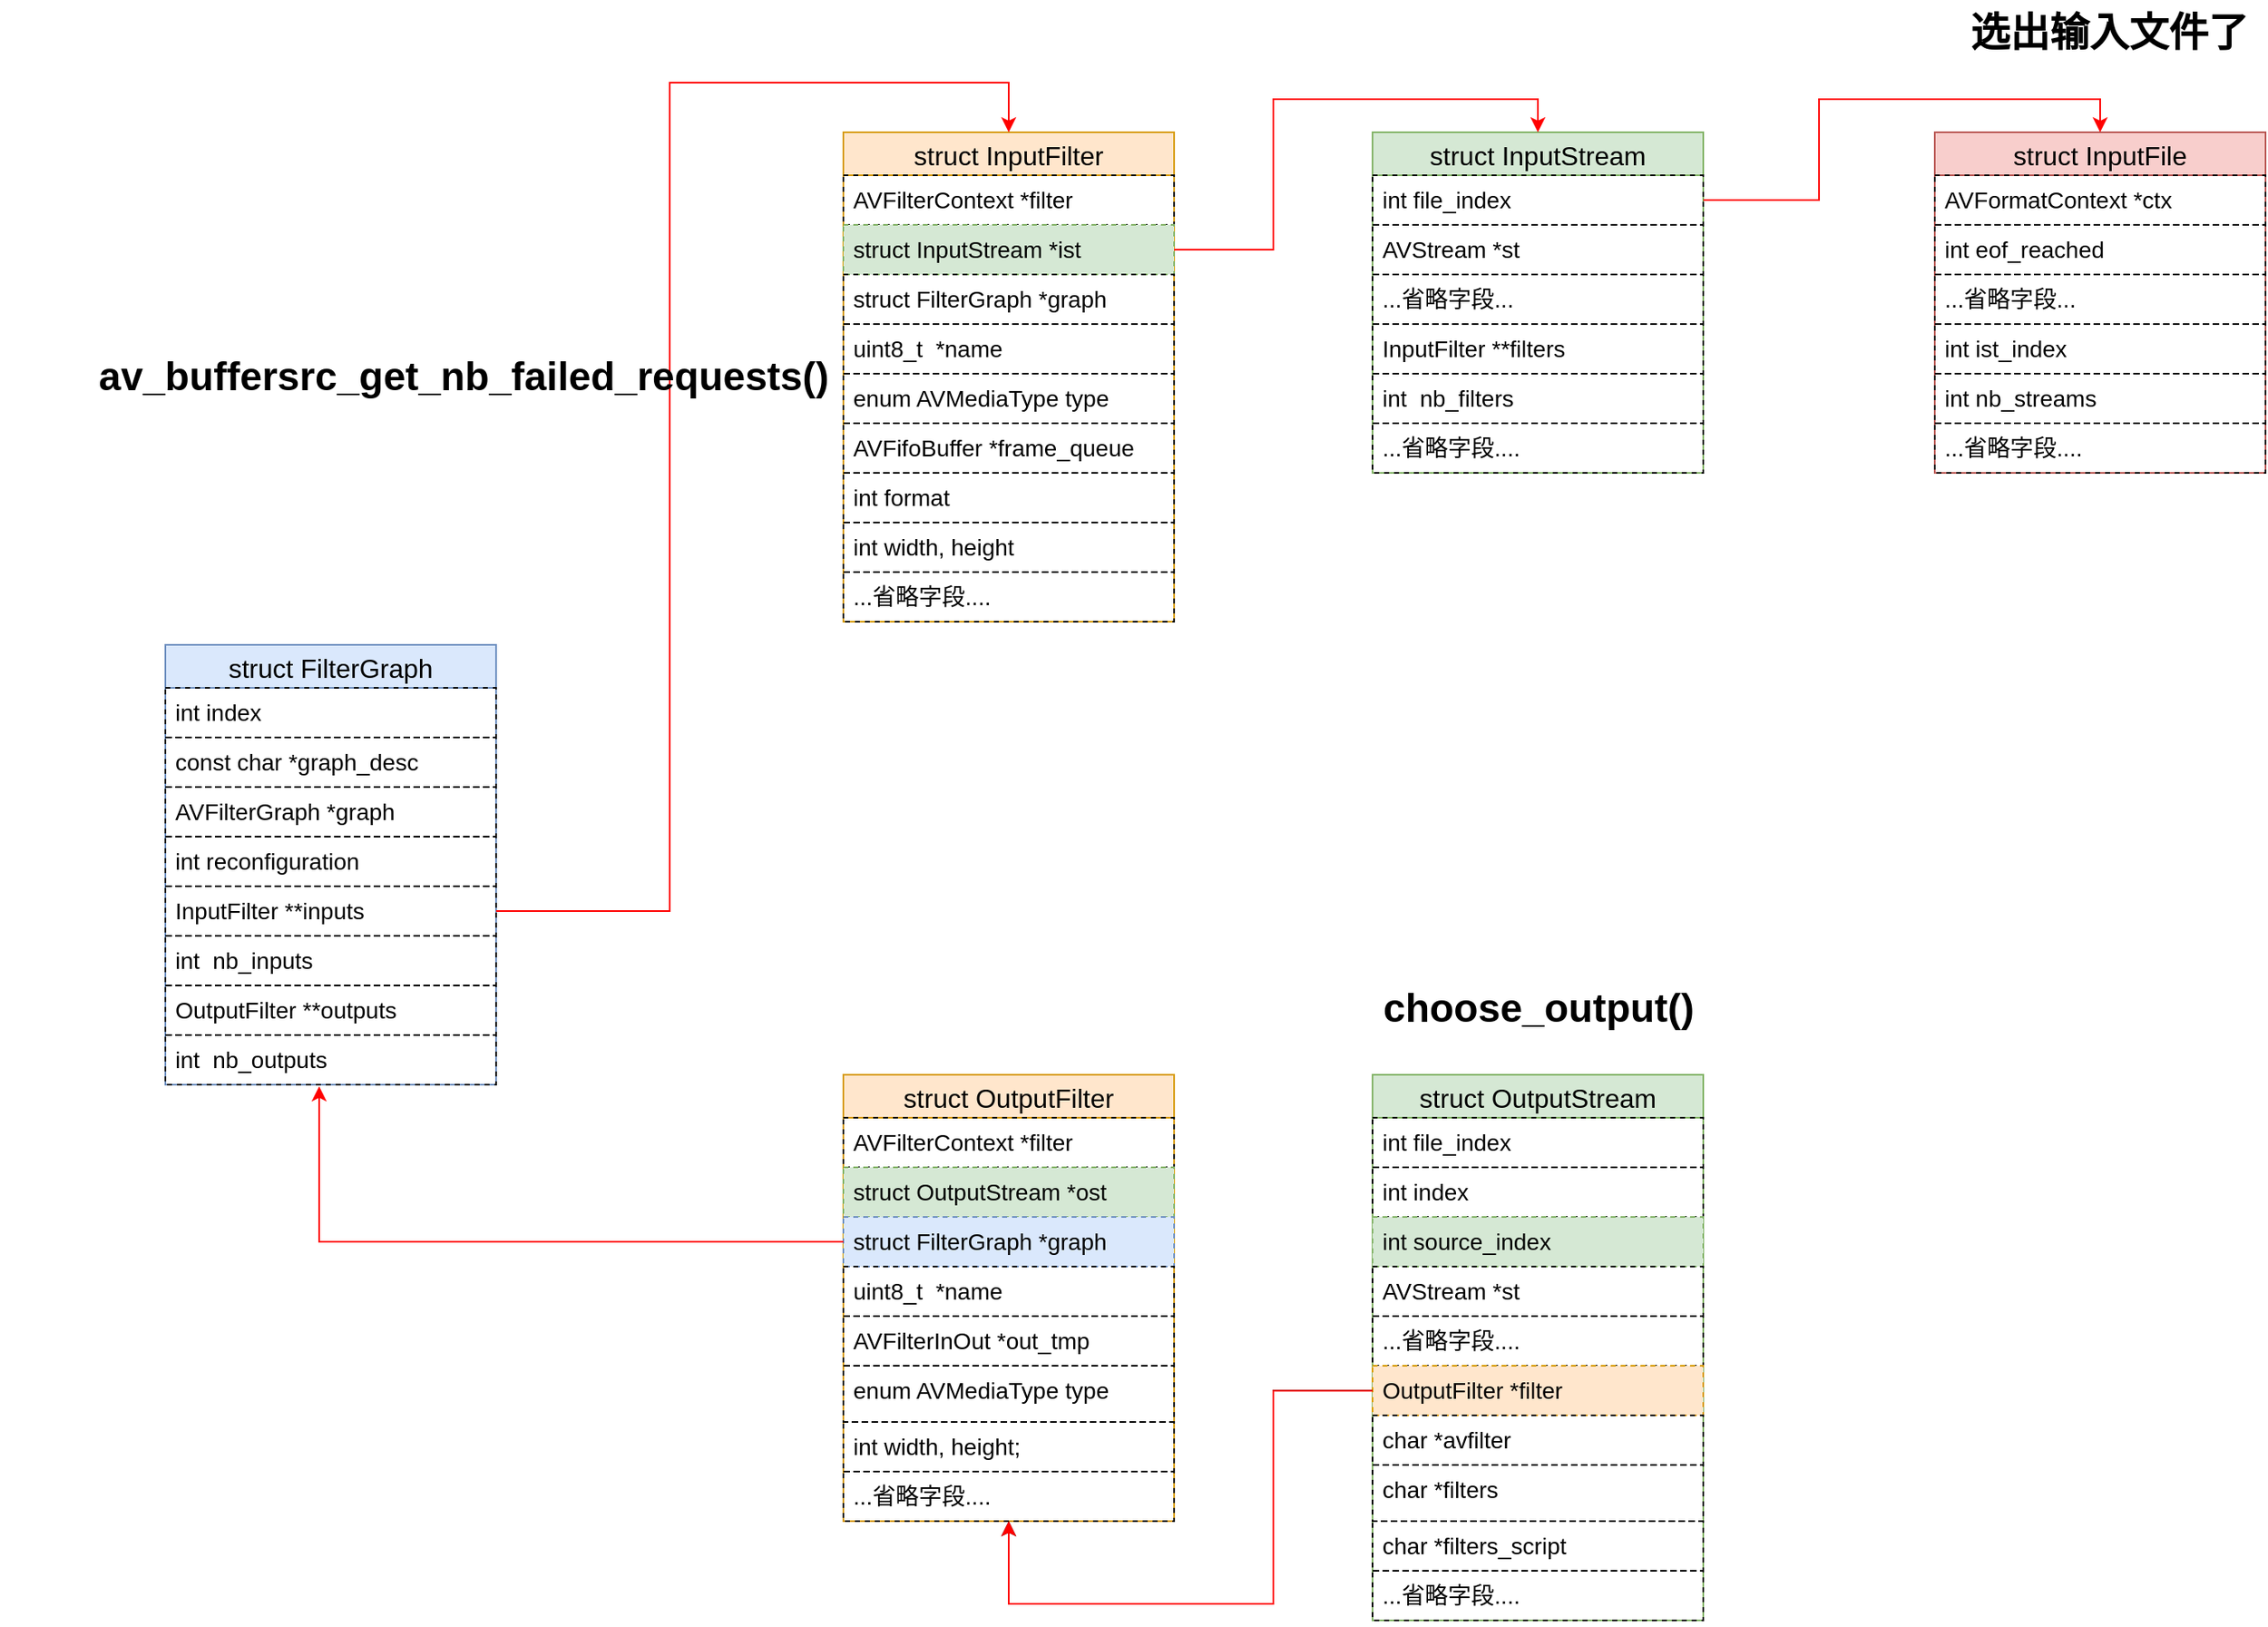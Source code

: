 <mxfile version="20.2.3" type="device"><diagram id="CCSkUD4YMc4SreTmyc2y" name="第 1 页"><mxGraphModel dx="1520" dy="2034" grid="1" gridSize="10" guides="1" tooltips="1" connect="1" arrows="1" fold="1" page="1" pageScale="1" pageWidth="827" pageHeight="1169" math="0" shadow="0"><root><mxCell id="0"/><mxCell id="1" parent="0"/><mxCell id="fyDznYu2upmtHlqrGjxY-17" style="edgeStyle=orthogonalEdgeStyle;rounded=0;orthogonalLoop=1;jettySize=auto;html=1;fontSize=14;" parent="1" edge="1"><mxGeometry relative="1" as="geometry"><mxPoint x="410" y="560" as="sourcePoint"/></mxGeometry></mxCell><mxCell id="fyDznYu2upmtHlqrGjxY-18" style="edgeStyle=orthogonalEdgeStyle;rounded=0;orthogonalLoop=1;jettySize=auto;html=1;fontSize=14;" parent="1" edge="1"><mxGeometry relative="1" as="geometry"><mxPoint x="410" y="686" as="sourcePoint"/></mxGeometry></mxCell><mxCell id="fyDznYu2upmtHlqrGjxY-19" style="edgeStyle=orthogonalEdgeStyle;rounded=0;orthogonalLoop=1;jettySize=auto;html=1;fontSize=14;" parent="1" edge="1"><mxGeometry relative="1" as="geometry"><mxPoint x="410" y="790" as="sourcePoint"/></mxGeometry></mxCell><mxCell id="8_6qjG8QRdry3MQpdeZb-2" value="struct FilterGraph" style="swimlane;fontStyle=0;childLayout=stackLayout;horizontal=1;startSize=26;horizontalStack=0;resizeParent=1;resizeParentMax=0;resizeLast=0;collapsible=1;marginBottom=0;align=center;fontSize=16;strokeColor=#6c8ebf;fillColor=#dae8fc;fillStyle=auto;rounded=0;shadow=0;glass=0;sketch=0;swimlaneFillColor=none;" parent="1" vertex="1"><mxGeometry x="140" y="310" width="200" height="266" as="geometry"><mxRectangle x="140" y="310" width="160" height="30" as="alternateBounds"/></mxGeometry></mxCell><mxCell id="8_6qjG8QRdry3MQpdeZb-4" value="int index" style="text;strokeColor=default;fillColor=none;spacingLeft=4;spacingRight=4;overflow=hidden;rotatable=0;points=[[0,0.5],[1,0.5]];portConstraint=eastwest;fontSize=14;labelBackgroundColor=none;labelBorderColor=none;dashed=1;" parent="8_6qjG8QRdry3MQpdeZb-2" vertex="1"><mxGeometry y="26" width="200" height="30" as="geometry"/></mxCell><mxCell id="8_6qjG8QRdry3MQpdeZb-5" value="const char *graph_desc" style="text;strokeColor=default;fillColor=none;spacingLeft=4;spacingRight=4;overflow=hidden;rotatable=0;points=[[0,0.5],[1,0.5]];portConstraint=eastwest;fontSize=14;dashed=1;" parent="8_6qjG8QRdry3MQpdeZb-2" vertex="1"><mxGeometry y="56" width="200" height="30" as="geometry"/></mxCell><mxCell id="8_6qjG8QRdry3MQpdeZb-6" value="AVFilterGraph *graph" style="text;strokeColor=default;fillColor=none;spacingLeft=4;spacingRight=4;overflow=hidden;rotatable=0;points=[[0,0.5],[1,0.5]];portConstraint=eastwest;fontSize=14;dashed=1;" parent="8_6qjG8QRdry3MQpdeZb-2" vertex="1"><mxGeometry y="86" width="200" height="30" as="geometry"/></mxCell><mxCell id="8_6qjG8QRdry3MQpdeZb-7" value="int reconfiguration" style="text;strokeColor=default;fillColor=none;spacingLeft=4;spacingRight=4;overflow=hidden;rotatable=0;points=[[0,0.5],[1,0.5]];portConstraint=eastwest;fontSize=14;dashed=1;" parent="8_6qjG8QRdry3MQpdeZb-2" vertex="1"><mxGeometry y="116" width="200" height="30" as="geometry"/></mxCell><mxCell id="8_6qjG8QRdry3MQpdeZb-8" value="InputFilter **inputs" style="text;strokeColor=default;fillColor=none;spacingLeft=4;spacingRight=4;overflow=hidden;rotatable=0;points=[[0,0.5],[1,0.5]];portConstraint=eastwest;fontSize=14;dashed=1;" parent="8_6qjG8QRdry3MQpdeZb-2" vertex="1"><mxGeometry y="146" width="200" height="30" as="geometry"/></mxCell><mxCell id="8_6qjG8QRdry3MQpdeZb-9" value="int  nb_inputs" style="text;strokeColor=default;fillColor=none;spacingLeft=4;spacingRight=4;overflow=hidden;rotatable=0;points=[[0,0.5],[1,0.5]];portConstraint=eastwest;fontSize=14;dashed=1;" parent="8_6qjG8QRdry3MQpdeZb-2" vertex="1"><mxGeometry y="176" width="200" height="30" as="geometry"/></mxCell><mxCell id="8_6qjG8QRdry3MQpdeZb-12" value="OutputFilter **outputs" style="text;strokeColor=default;fillColor=none;spacingLeft=4;spacingRight=4;overflow=hidden;rotatable=0;points=[[0,0.5],[1,0.5]];portConstraint=eastwest;fontSize=14;dashed=1;" parent="8_6qjG8QRdry3MQpdeZb-2" vertex="1"><mxGeometry y="206" width="200" height="30" as="geometry"/></mxCell><mxCell id="8_6qjG8QRdry3MQpdeZb-23" value="int  nb_outputs" style="text;strokeColor=default;fillColor=none;spacingLeft=4;spacingRight=4;overflow=hidden;rotatable=0;points=[[0,0.5],[1,0.5]];portConstraint=eastwest;fontSize=14;dashed=1;" parent="8_6qjG8QRdry3MQpdeZb-2" vertex="1"><mxGeometry y="236" width="200" height="30" as="geometry"/></mxCell><mxCell id="8_6qjG8QRdry3MQpdeZb-24" value="struct InputFilter" style="swimlane;fontStyle=0;childLayout=stackLayout;horizontal=1;startSize=26;horizontalStack=0;resizeParent=1;resizeParentMax=0;resizeLast=0;collapsible=1;marginBottom=0;align=center;fontSize=16;strokeColor=#d79b00;fillColor=#ffe6cc;fillStyle=auto;rounded=0;shadow=0;glass=0;sketch=0;gradientColor=none;swimlaneFillColor=none;" parent="1" vertex="1"><mxGeometry x="550" width="200" height="296" as="geometry"><mxRectangle x="140" y="310" width="160" height="30" as="alternateBounds"/></mxGeometry></mxCell><mxCell id="8_6qjG8QRdry3MQpdeZb-25" value="AVFilterContext *filter" style="text;strokeColor=default;fillColor=none;spacingLeft=4;spacingRight=4;overflow=hidden;rotatable=0;points=[[0,0.5],[1,0.5]];portConstraint=eastwest;fontSize=14;labelBackgroundColor=none;labelBorderColor=none;dashed=1;" parent="8_6qjG8QRdry3MQpdeZb-24" vertex="1"><mxGeometry y="26" width="200" height="30" as="geometry"/></mxCell><mxCell id="8_6qjG8QRdry3MQpdeZb-33" value="struct InputStream *ist" style="text;strokeColor=#82b366;fillColor=#d5e8d4;spacingLeft=4;spacingRight=4;overflow=hidden;rotatable=0;points=[[0,0.5],[1,0.5]];portConstraint=eastwest;fontSize=14;labelBackgroundColor=none;labelBorderColor=none;dashed=1;" parent="8_6qjG8QRdry3MQpdeZb-24" vertex="1"><mxGeometry y="56" width="200" height="30" as="geometry"/></mxCell><mxCell id="8_6qjG8QRdry3MQpdeZb-34" value="struct FilterGraph *graph" style="text;strokeColor=default;fillColor=none;spacingLeft=4;spacingRight=4;overflow=hidden;rotatable=0;points=[[0,0.5],[1,0.5]];portConstraint=eastwest;fontSize=14;labelBackgroundColor=none;labelBorderColor=none;dashed=1;" parent="8_6qjG8QRdry3MQpdeZb-24" vertex="1"><mxGeometry y="86" width="200" height="30" as="geometry"/></mxCell><mxCell id="8_6qjG8QRdry3MQpdeZb-35" value="uint8_t  *name" style="text;strokeColor=default;fillColor=none;spacingLeft=4;spacingRight=4;overflow=hidden;rotatable=0;points=[[0,0.5],[1,0.5]];portConstraint=eastwest;fontSize=14;labelBackgroundColor=none;labelBorderColor=none;dashed=1;" parent="8_6qjG8QRdry3MQpdeZb-24" vertex="1"><mxGeometry y="116" width="200" height="30" as="geometry"/></mxCell><mxCell id="8_6qjG8QRdry3MQpdeZb-36" value="enum AVMediaType type" style="text;strokeColor=default;fillColor=none;spacingLeft=4;spacingRight=4;overflow=hidden;rotatable=0;points=[[0,0.5],[1,0.5]];portConstraint=eastwest;fontSize=14;labelBackgroundColor=none;labelBorderColor=none;dashed=1;" parent="8_6qjG8QRdry3MQpdeZb-24" vertex="1"><mxGeometry y="146" width="200" height="30" as="geometry"/></mxCell><mxCell id="8_6qjG8QRdry3MQpdeZb-38" value="AVFifoBuffer *frame_queue" style="text;strokeColor=default;fillColor=none;spacingLeft=4;spacingRight=4;overflow=hidden;rotatable=0;points=[[0,0.5],[1,0.5]];portConstraint=eastwest;fontSize=14;labelBackgroundColor=none;labelBorderColor=none;dashed=1;" parent="8_6qjG8QRdry3MQpdeZb-24" vertex="1"><mxGeometry y="176" width="200" height="30" as="geometry"/></mxCell><mxCell id="8_6qjG8QRdry3MQpdeZb-37" value="int format" style="text;strokeColor=default;fillColor=none;spacingLeft=4;spacingRight=4;overflow=hidden;rotatable=0;points=[[0,0.5],[1,0.5]];portConstraint=eastwest;fontSize=14;labelBackgroundColor=none;labelBorderColor=none;dashed=1;" parent="8_6qjG8QRdry3MQpdeZb-24" vertex="1"><mxGeometry y="206" width="200" height="30" as="geometry"/></mxCell><mxCell id="8_6qjG8QRdry3MQpdeZb-40" value="int width, height" style="text;strokeColor=default;fillColor=none;spacingLeft=4;spacingRight=4;overflow=hidden;rotatable=0;points=[[0,0.5],[1,0.5]];portConstraint=eastwest;fontSize=14;labelBackgroundColor=none;labelBorderColor=none;dashed=1;" parent="8_6qjG8QRdry3MQpdeZb-24" vertex="1"><mxGeometry y="236" width="200" height="30" as="geometry"/></mxCell><mxCell id="8_6qjG8QRdry3MQpdeZb-44" value="...省略字段...." style="text;strokeColor=default;fillColor=none;spacingLeft=4;spacingRight=4;overflow=hidden;rotatable=0;points=[[0,0.5],[1,0.5]];portConstraint=eastwest;fontSize=14;labelBackgroundColor=none;labelBorderColor=none;dashed=1;" parent="8_6qjG8QRdry3MQpdeZb-24" vertex="1"><mxGeometry y="266" width="200" height="30" as="geometry"/></mxCell><mxCell id="8_6qjG8QRdry3MQpdeZb-45" value="struct OutputFilter" style="swimlane;fontStyle=0;childLayout=stackLayout;horizontal=1;startSize=26;horizontalStack=0;resizeParent=1;resizeParentMax=0;resizeLast=0;collapsible=1;marginBottom=0;align=center;fontSize=16;strokeColor=#d79b00;fillColor=#ffe6cc;fillStyle=auto;rounded=0;shadow=0;glass=0;sketch=0;gradientColor=none;swimlaneFillColor=none;" parent="1" vertex="1"><mxGeometry x="550" y="570" width="200" height="270" as="geometry"><mxRectangle x="140" y="310" width="160" height="30" as="alternateBounds"/></mxGeometry></mxCell><mxCell id="8_6qjG8QRdry3MQpdeZb-46" value="AVFilterContext *filter" style="text;strokeColor=default;fillColor=none;spacingLeft=4;spacingRight=4;overflow=hidden;rotatable=0;points=[[0,0.5],[1,0.5]];portConstraint=eastwest;fontSize=14;labelBackgroundColor=none;labelBorderColor=none;dashed=1;" parent="8_6qjG8QRdry3MQpdeZb-45" vertex="1"><mxGeometry y="26" width="200" height="30" as="geometry"/></mxCell><mxCell id="8_6qjG8QRdry3MQpdeZb-47" value="struct OutputStream *ost" style="text;strokeColor=#82b366;fillColor=#d5e8d4;spacingLeft=4;spacingRight=4;overflow=hidden;rotatable=0;points=[[0,0.5],[1,0.5]];portConstraint=eastwest;fontSize=14;labelBackgroundColor=none;labelBorderColor=none;dashed=1;" parent="8_6qjG8QRdry3MQpdeZb-45" vertex="1"><mxGeometry y="56" width="200" height="30" as="geometry"/></mxCell><mxCell id="8_6qjG8QRdry3MQpdeZb-48" value="struct FilterGraph *graph" style="text;strokeColor=#6c8ebf;fillColor=#dae8fc;spacingLeft=4;spacingRight=4;overflow=hidden;rotatable=0;points=[[0,0.5],[1,0.5]];portConstraint=eastwest;fontSize=14;labelBackgroundColor=none;labelBorderColor=none;dashed=1;" parent="8_6qjG8QRdry3MQpdeZb-45" vertex="1"><mxGeometry y="86" width="200" height="30" as="geometry"/></mxCell><mxCell id="8_6qjG8QRdry3MQpdeZb-49" value="uint8_t  *name" style="text;strokeColor=default;fillColor=none;spacingLeft=4;spacingRight=4;overflow=hidden;rotatable=0;points=[[0,0.5],[1,0.5]];portConstraint=eastwest;fontSize=14;labelBackgroundColor=none;labelBorderColor=none;dashed=1;" parent="8_6qjG8QRdry3MQpdeZb-45" vertex="1"><mxGeometry y="116" width="200" height="30" as="geometry"/></mxCell><mxCell id="8_6qjG8QRdry3MQpdeZb-50" value="AVFilterInOut *out_tmp" style="text;strokeColor=default;fillColor=none;spacingLeft=4;spacingRight=4;overflow=hidden;rotatable=0;points=[[0,0.5],[1,0.5]];portConstraint=eastwest;fontSize=14;labelBackgroundColor=none;labelBorderColor=none;dashed=1;" parent="8_6qjG8QRdry3MQpdeZb-45" vertex="1"><mxGeometry y="146" width="200" height="30" as="geometry"/></mxCell><mxCell id="8_6qjG8QRdry3MQpdeZb-51" value="enum AVMediaType type" style="text;strokeColor=default;fillColor=none;spacingLeft=4;spacingRight=4;overflow=hidden;rotatable=0;points=[[0,0.5],[1,0.5]];portConstraint=eastwest;fontSize=14;labelBackgroundColor=none;labelBorderColor=none;dashed=1;" parent="8_6qjG8QRdry3MQpdeZb-45" vertex="1"><mxGeometry y="176" width="200" height="34" as="geometry"/></mxCell><mxCell id="8_6qjG8QRdry3MQpdeZb-52" value="int width, height;" style="text;strokeColor=default;fillColor=none;spacingLeft=4;spacingRight=4;overflow=hidden;rotatable=0;points=[[0,0.5],[1,0.5]];portConstraint=eastwest;fontSize=14;labelBackgroundColor=none;labelBorderColor=none;dashed=1;" parent="8_6qjG8QRdry3MQpdeZb-45" vertex="1"><mxGeometry y="210" width="200" height="30" as="geometry"/></mxCell><mxCell id="8_6qjG8QRdry3MQpdeZb-54" value="...省略字段...." style="text;strokeColor=default;fillColor=none;spacingLeft=4;spacingRight=4;overflow=hidden;rotatable=0;points=[[0,0.5],[1,0.5]];portConstraint=eastwest;fontSize=14;labelBackgroundColor=none;labelBorderColor=none;dashed=1;" parent="8_6qjG8QRdry3MQpdeZb-45" vertex="1"><mxGeometry y="240" width="200" height="30" as="geometry"/></mxCell><mxCell id="HOu3EGebhWTETOaYvl4e-10" value="struct InputStream" style="swimlane;fontStyle=0;childLayout=stackLayout;horizontal=1;startSize=26;horizontalStack=0;resizeParent=1;resizeParentMax=0;resizeLast=0;collapsible=1;marginBottom=0;align=center;fontSize=16;strokeColor=#82b366;fillColor=#d5e8d4;fillStyle=auto;rounded=0;shadow=0;glass=0;sketch=0;swimlaneFillColor=none;" parent="1" vertex="1"><mxGeometry x="870" width="200" height="206" as="geometry"><mxRectangle x="140" y="310" width="160" height="30" as="alternateBounds"/></mxGeometry></mxCell><mxCell id="HOu3EGebhWTETOaYvl4e-11" value="int file_index" style="text;strokeColor=default;fillColor=none;spacingLeft=4;spacingRight=4;overflow=hidden;rotatable=0;points=[[0,0.5],[1,0.5]];portConstraint=eastwest;fontSize=14;labelBackgroundColor=none;labelBorderColor=none;dashed=1;" parent="HOu3EGebhWTETOaYvl4e-10" vertex="1"><mxGeometry y="26" width="200" height="30" as="geometry"/></mxCell><mxCell id="HOu3EGebhWTETOaYvl4e-12" value="AVStream *st" style="text;strokeColor=default;fillColor=none;spacingLeft=4;spacingRight=4;overflow=hidden;rotatable=0;points=[[0,0.5],[1,0.5]];portConstraint=eastwest;fontSize=14;labelBackgroundColor=none;labelBorderColor=none;dashed=1;" parent="HOu3EGebhWTETOaYvl4e-10" vertex="1"><mxGeometry y="56" width="200" height="30" as="geometry"/></mxCell><mxCell id="HOu3EGebhWTETOaYvl4e-13" value="...省略字段..." style="text;strokeColor=default;fillColor=none;spacingLeft=4;spacingRight=4;overflow=hidden;rotatable=0;points=[[0,0.5],[1,0.5]];portConstraint=eastwest;fontSize=14;labelBackgroundColor=none;labelBorderColor=none;dashed=1;" parent="HOu3EGebhWTETOaYvl4e-10" vertex="1"><mxGeometry y="86" width="200" height="30" as="geometry"/></mxCell><mxCell id="HOu3EGebhWTETOaYvl4e-14" value="InputFilter **filters" style="text;strokeColor=default;fillColor=none;spacingLeft=4;spacingRight=4;overflow=hidden;rotatable=0;points=[[0,0.5],[1,0.5]];portConstraint=eastwest;fontSize=14;labelBackgroundColor=none;labelBorderColor=none;dashed=1;" parent="HOu3EGebhWTETOaYvl4e-10" vertex="1"><mxGeometry y="116" width="200" height="30" as="geometry"/></mxCell><mxCell id="HOu3EGebhWTETOaYvl4e-15" value="int  nb_filters" style="text;strokeColor=default;fillColor=none;spacingLeft=4;spacingRight=4;overflow=hidden;rotatable=0;points=[[0,0.5],[1,0.5]];portConstraint=eastwest;fontSize=14;labelBackgroundColor=none;labelBorderColor=none;dashed=1;" parent="HOu3EGebhWTETOaYvl4e-10" vertex="1"><mxGeometry y="146" width="200" height="30" as="geometry"/></mxCell><mxCell id="HOu3EGebhWTETOaYvl4e-19" value="...省略字段...." style="text;strokeColor=default;fillColor=none;spacingLeft=4;spacingRight=4;overflow=hidden;rotatable=0;points=[[0,0.5],[1,0.5]];portConstraint=eastwest;fontSize=14;labelBackgroundColor=none;labelBorderColor=none;dashed=1;" parent="HOu3EGebhWTETOaYvl4e-10" vertex="1"><mxGeometry y="176" width="200" height="30" as="geometry"/></mxCell><mxCell id="HOu3EGebhWTETOaYvl4e-20" value="struct OutputStream" style="swimlane;fontStyle=0;childLayout=stackLayout;horizontal=1;startSize=26;horizontalStack=0;resizeParent=1;resizeParentMax=0;resizeLast=0;collapsible=1;marginBottom=0;align=center;fontSize=16;strokeColor=#82b366;fillColor=#d5e8d4;fillStyle=auto;rounded=0;shadow=0;glass=0;sketch=0;swimlaneFillColor=none;" parent="1" vertex="1"><mxGeometry x="870" y="570" width="200" height="330" as="geometry"><mxRectangle x="140" y="310" width="160" height="30" as="alternateBounds"/></mxGeometry></mxCell><mxCell id="HOu3EGebhWTETOaYvl4e-21" value="int file_index" style="text;strokeColor=default;fillColor=none;spacingLeft=4;spacingRight=4;overflow=hidden;rotatable=0;points=[[0,0.5],[1,0.5]];portConstraint=eastwest;fontSize=14;labelBackgroundColor=none;labelBorderColor=none;dashed=1;" parent="HOu3EGebhWTETOaYvl4e-20" vertex="1"><mxGeometry y="26" width="200" height="30" as="geometry"/></mxCell><mxCell id="HOu3EGebhWTETOaYvl4e-22" value="int index" style="text;strokeColor=default;fillColor=none;spacingLeft=4;spacingRight=4;overflow=hidden;rotatable=0;points=[[0,0.5],[1,0.5]];portConstraint=eastwest;fontSize=14;labelBackgroundColor=none;labelBorderColor=none;dashed=1;" parent="HOu3EGebhWTETOaYvl4e-20" vertex="1"><mxGeometry y="56" width="200" height="30" as="geometry"/></mxCell><mxCell id="HOu3EGebhWTETOaYvl4e-23" value="int source_index" style="text;strokeColor=#82b366;fillColor=#d5e8d4;spacingLeft=4;spacingRight=4;overflow=hidden;rotatable=0;points=[[0,0.5],[1,0.5]];portConstraint=eastwest;fontSize=14;labelBackgroundColor=none;labelBorderColor=none;dashed=1;" parent="HOu3EGebhWTETOaYvl4e-20" vertex="1"><mxGeometry y="86" width="200" height="30" as="geometry"/></mxCell><mxCell id="HOu3EGebhWTETOaYvl4e-24" value="AVStream *st" style="text;strokeColor=default;fillColor=none;spacingLeft=4;spacingRight=4;overflow=hidden;rotatable=0;points=[[0,0.5],[1,0.5]];portConstraint=eastwest;fontSize=14;labelBackgroundColor=none;labelBorderColor=none;dashed=1;" parent="HOu3EGebhWTETOaYvl4e-20" vertex="1"><mxGeometry y="116" width="200" height="30" as="geometry"/></mxCell><mxCell id="HOu3EGebhWTETOaYvl4e-26" value="...省略字段...." style="text;strokeColor=default;fillColor=none;spacingLeft=4;spacingRight=4;overflow=hidden;rotatable=0;points=[[0,0.5],[1,0.5]];portConstraint=eastwest;fontSize=14;labelBackgroundColor=none;labelBorderColor=none;dashed=1;" parent="HOu3EGebhWTETOaYvl4e-20" vertex="1"><mxGeometry y="146" width="200" height="30" as="geometry"/></mxCell><mxCell id="HOu3EGebhWTETOaYvl4e-28" value="OutputFilter *filter" style="text;strokeColor=#d79b00;fillColor=#ffe6cc;spacingLeft=4;spacingRight=4;overflow=hidden;rotatable=0;points=[[0,0.5],[1,0.5]];portConstraint=eastwest;fontSize=14;labelBackgroundColor=none;labelBorderColor=none;dashed=1;" parent="HOu3EGebhWTETOaYvl4e-20" vertex="1"><mxGeometry y="176" width="200" height="30" as="geometry"/></mxCell><mxCell id="HOu3EGebhWTETOaYvl4e-27" value="char *avfilter" style="text;strokeColor=default;fillColor=none;spacingLeft=4;spacingRight=4;overflow=hidden;rotatable=0;points=[[0,0.5],[1,0.5]];portConstraint=eastwest;fontSize=14;labelBackgroundColor=none;labelBorderColor=none;dashed=1;" parent="HOu3EGebhWTETOaYvl4e-20" vertex="1"><mxGeometry y="206" width="200" height="30" as="geometry"/></mxCell><mxCell id="HOu3EGebhWTETOaYvl4e-29" value="char *filters" style="text;strokeColor=default;fillColor=none;spacingLeft=4;spacingRight=4;overflow=hidden;rotatable=0;points=[[0,0.5],[1,0.5]];portConstraint=eastwest;fontSize=14;labelBackgroundColor=none;labelBorderColor=none;dashed=1;" parent="HOu3EGebhWTETOaYvl4e-20" vertex="1"><mxGeometry y="236" width="200" height="34" as="geometry"/></mxCell><mxCell id="HOu3EGebhWTETOaYvl4e-30" value="char *filters_script" style="text;strokeColor=default;fillColor=none;spacingLeft=4;spacingRight=4;overflow=hidden;rotatable=0;points=[[0,0.5],[1,0.5]];portConstraint=eastwest;fontSize=14;labelBackgroundColor=none;labelBorderColor=none;dashed=1;" parent="HOu3EGebhWTETOaYvl4e-20" vertex="1"><mxGeometry y="270" width="200" height="30" as="geometry"/></mxCell><mxCell id="HOu3EGebhWTETOaYvl4e-31" value="...省略字段...." style="text;strokeColor=default;fillColor=none;spacingLeft=4;spacingRight=4;overflow=hidden;rotatable=0;points=[[0,0.5],[1,0.5]];portConstraint=eastwest;fontSize=14;labelBackgroundColor=none;labelBorderColor=none;dashed=1;" parent="HOu3EGebhWTETOaYvl4e-20" vertex="1"><mxGeometry y="300" width="200" height="30" as="geometry"/></mxCell><mxCell id="HOu3EGebhWTETOaYvl4e-32" value="struct InputFile" style="swimlane;fontStyle=0;childLayout=stackLayout;horizontal=1;startSize=26;horizontalStack=0;resizeParent=1;resizeParentMax=0;resizeLast=0;collapsible=1;marginBottom=0;align=center;fontSize=16;strokeColor=#b85450;fillColor=#f8cecc;fillStyle=auto;rounded=0;shadow=0;glass=0;sketch=0;swimlaneFillColor=none;" parent="1" vertex="1"><mxGeometry x="1210" width="200" height="206" as="geometry"><mxRectangle x="140" y="310" width="160" height="30" as="alternateBounds"/></mxGeometry></mxCell><mxCell id="HOu3EGebhWTETOaYvl4e-33" value="AVFormatContext *ctx" style="text;strokeColor=default;fillColor=none;spacingLeft=4;spacingRight=4;overflow=hidden;rotatable=0;points=[[0,0.5],[1,0.5]];portConstraint=eastwest;fontSize=14;labelBackgroundColor=none;labelBorderColor=none;dashed=1;" parent="HOu3EGebhWTETOaYvl4e-32" vertex="1"><mxGeometry y="26" width="200" height="30" as="geometry"/></mxCell><mxCell id="HOu3EGebhWTETOaYvl4e-34" value="int eof_reached" style="text;strokeColor=default;fillColor=none;spacingLeft=4;spacingRight=4;overflow=hidden;rotatable=0;points=[[0,0.5],[1,0.5]];portConstraint=eastwest;fontSize=14;labelBackgroundColor=none;labelBorderColor=none;dashed=1;" parent="HOu3EGebhWTETOaYvl4e-32" vertex="1"><mxGeometry y="56" width="200" height="30" as="geometry"/></mxCell><mxCell id="HOu3EGebhWTETOaYvl4e-35" value="...省略字段..." style="text;strokeColor=default;fillColor=none;spacingLeft=4;spacingRight=4;overflow=hidden;rotatable=0;points=[[0,0.5],[1,0.5]];portConstraint=eastwest;fontSize=14;labelBackgroundColor=none;labelBorderColor=none;dashed=1;" parent="HOu3EGebhWTETOaYvl4e-32" vertex="1"><mxGeometry y="86" width="200" height="30" as="geometry"/></mxCell><mxCell id="HOu3EGebhWTETOaYvl4e-36" value="int ist_index" style="text;strokeColor=default;fillColor=none;spacingLeft=4;spacingRight=4;overflow=hidden;rotatable=0;points=[[0,0.5],[1,0.5]];portConstraint=eastwest;fontSize=14;labelBackgroundColor=none;labelBorderColor=none;dashed=1;" parent="HOu3EGebhWTETOaYvl4e-32" vertex="1"><mxGeometry y="116" width="200" height="30" as="geometry"/></mxCell><mxCell id="HOu3EGebhWTETOaYvl4e-37" value="int nb_streams" style="text;strokeColor=default;fillColor=none;spacingLeft=4;spacingRight=4;overflow=hidden;rotatable=0;points=[[0,0.5],[1,0.5]];portConstraint=eastwest;fontSize=14;labelBackgroundColor=none;labelBorderColor=none;dashed=1;" parent="HOu3EGebhWTETOaYvl4e-32" vertex="1"><mxGeometry y="146" width="200" height="30" as="geometry"/></mxCell><mxCell id="HOu3EGebhWTETOaYvl4e-38" value="...省略字段...." style="text;strokeColor=default;fillColor=none;spacingLeft=4;spacingRight=4;overflow=hidden;rotatable=0;points=[[0,0.5],[1,0.5]];portConstraint=eastwest;fontSize=14;labelBackgroundColor=none;labelBorderColor=none;dashed=1;" parent="HOu3EGebhWTETOaYvl4e-32" vertex="1"><mxGeometry y="176" width="200" height="30" as="geometry"/></mxCell><mxCell id="HOu3EGebhWTETOaYvl4e-46" style="edgeStyle=orthogonalEdgeStyle;rounded=0;orthogonalLoop=1;jettySize=auto;html=1;entryX=0.5;entryY=0;entryDx=0;entryDy=0;strokeColor=#FF0000;" parent="1" source="8_6qjG8QRdry3MQpdeZb-8" target="8_6qjG8QRdry3MQpdeZb-24" edge="1"><mxGeometry relative="1" as="geometry"><Array as="points"><mxPoint x="445" y="471"/><mxPoint x="445" y="-30"/><mxPoint x="650" y="-30"/></Array></mxGeometry></mxCell><mxCell id="HOu3EGebhWTETOaYvl4e-50" style="edgeStyle=orthogonalEdgeStyle;rounded=0;orthogonalLoop=1;jettySize=auto;html=1;entryX=0.5;entryY=0;entryDx=0;entryDy=0;fontSize=16;fontColor=#FF3333;strokeColor=#FF0000;" parent="1" source="8_6qjG8QRdry3MQpdeZb-33" target="HOu3EGebhWTETOaYvl4e-10" edge="1"><mxGeometry relative="1" as="geometry"/></mxCell><mxCell id="HOu3EGebhWTETOaYvl4e-66" style="edgeStyle=orthogonalEdgeStyle;rounded=0;orthogonalLoop=1;jettySize=auto;html=1;fontSize=16;fontColor=#FF3333;strokeColor=#000000;" parent="1" source="HOu3EGebhWTETOaYvl4e-28" target="8_6qjG8QRdry3MQpdeZb-54" edge="1"><mxGeometry relative="1" as="geometry"><Array as="points"><mxPoint x="810" y="761"/><mxPoint x="810" y="890"/><mxPoint x="650" y="890"/></Array></mxGeometry></mxCell><mxCell id="HOu3EGebhWTETOaYvl4e-77" style="edgeStyle=orthogonalEdgeStyle;rounded=0;orthogonalLoop=1;jettySize=auto;html=1;entryX=0.465;entryY=1.033;entryDx=0;entryDy=0;entryPerimeter=0;fontSize=16;fontColor=#FF3333;strokeColor=#FF0000;" parent="1" source="8_6qjG8QRdry3MQpdeZb-48" target="8_6qjG8QRdry3MQpdeZb-23" edge="1"><mxGeometry relative="1" as="geometry"/></mxCell><mxCell id="HOu3EGebhWTETOaYvl4e-79" style="edgeStyle=orthogonalEdgeStyle;rounded=0;orthogonalLoop=1;jettySize=auto;html=1;entryX=0.5;entryY=0;entryDx=0;entryDy=0;fontSize=16;fontColor=#FF3333;strokeColor=#FF0000;fillColor=#f8cecc;" parent="1" source="HOu3EGebhWTETOaYvl4e-11" target="HOu3EGebhWTETOaYvl4e-32" edge="1"><mxGeometry relative="1" as="geometry"/></mxCell><mxCell id="HOu3EGebhWTETOaYvl4e-82" style="edgeStyle=orthogonalEdgeStyle;rounded=0;orthogonalLoop=1;jettySize=auto;html=1;fontSize=16;fontColor=#FF3333;strokeColor=#FF0000;" parent="1" edge="1"><mxGeometry relative="1" as="geometry"><mxPoint x="870" y="761.091" as="sourcePoint"/><mxPoint x="650" y="840" as="targetPoint"/><Array as="points"><mxPoint x="810" y="761"/><mxPoint x="810" y="890"/><mxPoint x="650" y="890"/></Array></mxGeometry></mxCell><mxCell id="HOu3EGebhWTETOaYvl4e-84" value="choose_output()" style="text;strokeColor=none;fillColor=none;html=1;fontSize=24;fontStyle=1;verticalAlign=middle;align=center;fontColor=#000000;" parent="1" vertex="1"><mxGeometry x="860" y="510" width="220" height="40" as="geometry"/></mxCell><mxCell id="HOu3EGebhWTETOaYvl4e-85" value="av_buffersrc_get_nb_failed_requests()" style="text;strokeColor=none;fillColor=none;html=1;fontSize=24;fontStyle=1;verticalAlign=middle;align=center;fontColor=#000000;" parent="1" vertex="1"><mxGeometry x="40" y="128" width="560" height="40" as="geometry"/></mxCell><mxCell id="3dbqtOTjBz8PhtaLoVGW-1" value="选出输入文件了" style="text;strokeColor=none;fillColor=none;html=1;fontSize=24;fontStyle=1;verticalAlign=middle;align=center;fontColor=#000000;" vertex="1" parent="1"><mxGeometry x="1220" y="-80" width="190" height="40" as="geometry"/></mxCell></root></mxGraphModel></diagram></mxfile>